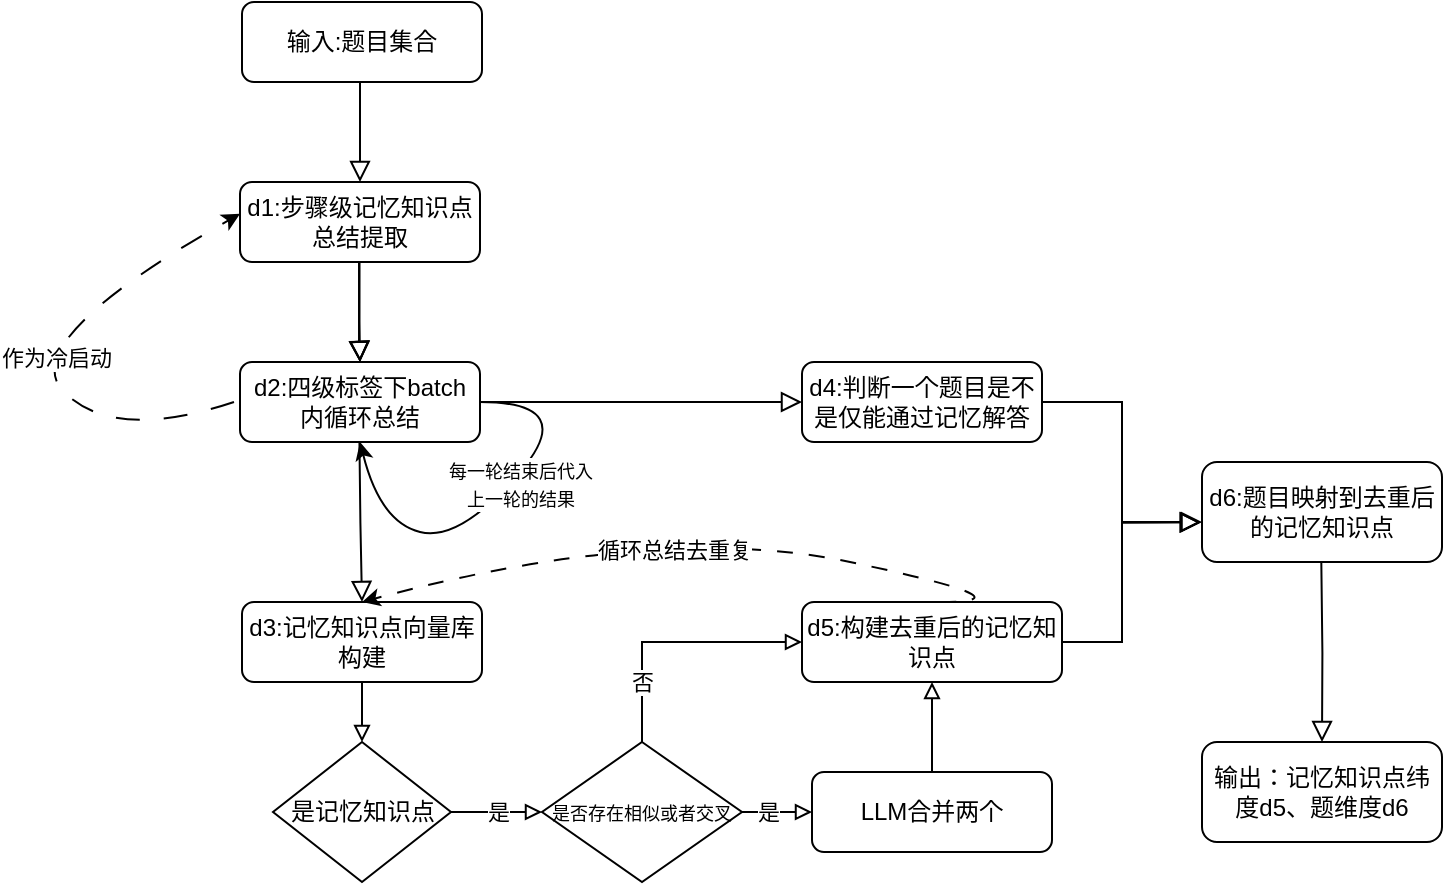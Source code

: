 <mxfile version="25.0.3">
  <diagram id="C5RBs43oDa-KdzZeNtuy" name="Page-1">
    <mxGraphModel dx="1141" dy="630" grid="1" gridSize="10" guides="1" tooltips="1" connect="1" arrows="1" fold="1" page="1" pageScale="1" pageWidth="827" pageHeight="1169" math="0" shadow="0">
      <root>
        <mxCell id="WIyWlLk6GJQsqaUBKTNV-0" />
        <mxCell id="WIyWlLk6GJQsqaUBKTNV-1" parent="WIyWlLk6GJQsqaUBKTNV-0" />
        <mxCell id="WIyWlLk6GJQsqaUBKTNV-3" value="输入:题目集合" style="rounded=1;whiteSpace=wrap;html=1;fontSize=12;glass=0;strokeWidth=1;shadow=0;" parent="WIyWlLk6GJQsqaUBKTNV-1" vertex="1">
          <mxGeometry x="161" y="80" width="120" height="40" as="geometry" />
        </mxCell>
        <mxCell id="M-SUchnxi3PSNPmgI4qZ-0" value="d1:步骤级记忆知识点总结提取" style="rounded=1;whiteSpace=wrap;html=1;fontSize=12;glass=0;strokeWidth=1;shadow=0;" parent="WIyWlLk6GJQsqaUBKTNV-1" vertex="1">
          <mxGeometry x="160" y="170" width="120" height="40" as="geometry" />
        </mxCell>
        <mxCell id="M-SUchnxi3PSNPmgI4qZ-2" value="d2:四级标签下batch内循环总结" style="rounded=1;whiteSpace=wrap;html=1;fontSize=12;glass=0;strokeWidth=1;shadow=0;" parent="WIyWlLk6GJQsqaUBKTNV-1" vertex="1">
          <mxGeometry x="160" y="260" width="120" height="40" as="geometry" />
        </mxCell>
        <mxCell id="M-SUchnxi3PSNPmgI4qZ-3" value="" style="rounded=0;html=1;jettySize=auto;orthogonalLoop=1;fontSize=11;endArrow=block;endFill=0;endSize=8;strokeWidth=1;shadow=0;labelBackgroundColor=none;edgeStyle=orthogonalEdgeStyle;entryX=0.5;entryY=0;entryDx=0;entryDy=0;" parent="WIyWlLk6GJQsqaUBKTNV-1" target="M-SUchnxi3PSNPmgI4qZ-8" edge="1">
          <mxGeometry relative="1" as="geometry">
            <mxPoint x="219.72" y="300" as="sourcePoint" />
            <mxPoint x="219.72" y="350" as="targetPoint" />
          </mxGeometry>
        </mxCell>
        <mxCell id="M-SUchnxi3PSNPmgI4qZ-6" value="" style="curved=1;endArrow=classic;html=1;rounded=0;entryX=0.5;entryY=1;entryDx=0;entryDy=0;" parent="WIyWlLk6GJQsqaUBKTNV-1" target="M-SUchnxi3PSNPmgI4qZ-2" edge="1">
          <mxGeometry width="50" height="50" relative="1" as="geometry">
            <mxPoint x="280" y="280" as="sourcePoint" />
            <mxPoint x="330" y="230" as="targetPoint" />
            <Array as="points">
              <mxPoint x="330" y="280" />
              <mxPoint x="270" y="350" />
              <mxPoint x="230" y="340" />
            </Array>
          </mxGeometry>
        </mxCell>
        <mxCell id="M-SUchnxi3PSNPmgI4qZ-7" value="&lt;font style=&quot;font-size: 9px;&quot;&gt;每一轮结束后代入&lt;/font&gt;&lt;div&gt;&lt;font style=&quot;font-size: 9px;&quot;&gt;上一轮的结果&lt;/font&gt;&lt;/div&gt;" style="edgeLabel;html=1;align=center;verticalAlign=middle;resizable=0;points=[];" parent="M-SUchnxi3PSNPmgI4qZ-6" vertex="1" connectable="0">
          <mxGeometry x="-0.36" y="-8" relative="1" as="geometry">
            <mxPoint x="-10" y="29" as="offset" />
          </mxGeometry>
        </mxCell>
        <mxCell id="M-SUchnxi3PSNPmgI4qZ-9" value="d4:判断一个题目是不是仅能通过记忆解答" style="rounded=1;whiteSpace=wrap;html=1;fontSize=12;glass=0;strokeWidth=1;shadow=0;" parent="WIyWlLk6GJQsqaUBKTNV-1" vertex="1">
          <mxGeometry x="441" y="260" width="120" height="40" as="geometry" />
        </mxCell>
        <mxCell id="M-SUchnxi3PSNPmgI4qZ-10" value="d5:构建去重后的记忆知识点" style="rounded=1;whiteSpace=wrap;html=1;fontSize=12;glass=0;strokeWidth=1;shadow=0;" parent="WIyWlLk6GJQsqaUBKTNV-1" vertex="1">
          <mxGeometry x="441" y="380" width="130" height="40" as="geometry" />
        </mxCell>
        <mxCell id="M-SUchnxi3PSNPmgI4qZ-13" value="" style="rounded=0;html=1;jettySize=auto;orthogonalLoop=1;fontSize=11;endArrow=block;endFill=0;endSize=8;strokeWidth=1;shadow=0;labelBackgroundColor=none;edgeStyle=orthogonalEdgeStyle;entryX=0.5;entryY=0;entryDx=0;entryDy=0;" parent="WIyWlLk6GJQsqaUBKTNV-1" target="M-SUchnxi3PSNPmgI4qZ-2" edge="1">
          <mxGeometry relative="1" as="geometry">
            <mxPoint x="219.61" y="210" as="sourcePoint" />
            <mxPoint x="219.89" y="290" as="targetPoint" />
            <Array as="points">
              <mxPoint x="220" y="250" />
              <mxPoint x="220" y="250" />
            </Array>
          </mxGeometry>
        </mxCell>
        <mxCell id="M-SUchnxi3PSNPmgI4qZ-14" value="" style="rounded=0;html=1;jettySize=auto;orthogonalLoop=1;fontSize=11;endArrow=block;endFill=0;endSize=8;strokeWidth=1;shadow=0;labelBackgroundColor=none;edgeStyle=orthogonalEdgeStyle;entryX=0.5;entryY=0;entryDx=0;entryDy=0;" parent="WIyWlLk6GJQsqaUBKTNV-1" target="M-SUchnxi3PSNPmgI4qZ-2" edge="1">
          <mxGeometry relative="1" as="geometry">
            <mxPoint x="219.61" y="210" as="sourcePoint" />
            <mxPoint x="220" y="260" as="targetPoint" />
            <Array as="points">
              <mxPoint x="220" y="250" />
              <mxPoint x="220" y="250" />
            </Array>
          </mxGeometry>
        </mxCell>
        <mxCell id="M-SUchnxi3PSNPmgI4qZ-15" value="" style="rounded=0;html=1;jettySize=auto;orthogonalLoop=1;fontSize=11;endArrow=block;endFill=0;endSize=8;strokeWidth=1;shadow=0;labelBackgroundColor=none;edgeStyle=orthogonalEdgeStyle;entryX=0.5;entryY=0;entryDx=0;entryDy=0;" parent="WIyWlLk6GJQsqaUBKTNV-1" target="M-SUchnxi3PSNPmgI4qZ-2" edge="1">
          <mxGeometry relative="1" as="geometry">
            <mxPoint x="219.61" y="210" as="sourcePoint" />
            <mxPoint x="220" y="260" as="targetPoint" />
            <Array as="points">
              <mxPoint x="220" y="240" />
              <mxPoint x="220" y="240" />
            </Array>
          </mxGeometry>
        </mxCell>
        <mxCell id="M-SUchnxi3PSNPmgI4qZ-20" value="" style="rounded=0;html=1;jettySize=auto;orthogonalLoop=1;fontSize=11;endArrow=block;endFill=0;endSize=8;strokeWidth=1;shadow=0;labelBackgroundColor=none;edgeStyle=orthogonalEdgeStyle;" parent="WIyWlLk6GJQsqaUBKTNV-1" source="WIyWlLk6GJQsqaUBKTNV-3" edge="1">
          <mxGeometry relative="1" as="geometry">
            <mxPoint x="221" y="120" as="sourcePoint" />
            <mxPoint x="220" y="170" as="targetPoint" />
            <Array as="points">
              <mxPoint x="220" y="170" />
              <mxPoint x="220" y="170" />
            </Array>
          </mxGeometry>
        </mxCell>
        <mxCell id="M-SUchnxi3PSNPmgI4qZ-21" value="" style="rounded=0;html=1;jettySize=auto;orthogonalLoop=1;fontSize=11;endArrow=block;endFill=0;endSize=8;strokeWidth=1;shadow=0;labelBackgroundColor=none;edgeStyle=orthogonalEdgeStyle;exitX=1;exitY=0.5;exitDx=0;exitDy=0;entryX=0;entryY=0.5;entryDx=0;entryDy=0;" parent="WIyWlLk6GJQsqaUBKTNV-1" source="M-SUchnxi3PSNPmgI4qZ-2" target="M-SUchnxi3PSNPmgI4qZ-9" edge="1">
          <mxGeometry relative="1" as="geometry">
            <mxPoint x="351" y="190" as="sourcePoint" />
            <mxPoint x="350" y="240" as="targetPoint" />
            <Array as="points" />
          </mxGeometry>
        </mxCell>
        <mxCell id="M-SUchnxi3PSNPmgI4qZ-24" value="d6:题目映射到去重后的记忆知识点" style="rounded=1;whiteSpace=wrap;html=1;fontSize=12;glass=0;strokeWidth=1;shadow=0;" parent="WIyWlLk6GJQsqaUBKTNV-1" vertex="1">
          <mxGeometry x="641" y="310" width="120" height="50" as="geometry" />
        </mxCell>
        <mxCell id="M-SUchnxi3PSNPmgI4qZ-28" value="" style="rounded=0;html=1;jettySize=auto;orthogonalLoop=1;fontSize=11;endArrow=block;endFill=0;endSize=8;strokeWidth=1;shadow=0;labelBackgroundColor=none;edgeStyle=orthogonalEdgeStyle;exitX=1;exitY=0.5;exitDx=0;exitDy=0;entryX=-0.005;entryY=0.603;entryDx=0;entryDy=0;entryPerimeter=0;" parent="WIyWlLk6GJQsqaUBKTNV-1" source="M-SUchnxi3PSNPmgI4qZ-10" target="M-SUchnxi3PSNPmgI4qZ-24" edge="1">
          <mxGeometry relative="1" as="geometry">
            <mxPoint x="571" y="289.72" as="sourcePoint" />
            <mxPoint x="631" y="290" as="targetPoint" />
            <Array as="points">
              <mxPoint x="601" y="400" />
              <mxPoint x="601" y="340" />
            </Array>
          </mxGeometry>
        </mxCell>
        <mxCell id="M-SUchnxi3PSNPmgI4qZ-32" value="" style="curved=1;endArrow=classic;html=1;rounded=0;exitX=0;exitY=0.5;exitDx=0;exitDy=0;entryX=0.025;entryY=0.397;entryDx=0;entryDy=0;entryPerimeter=0;dashed=1;dashPattern=12 12;" parent="WIyWlLk6GJQsqaUBKTNV-1" edge="1">
          <mxGeometry width="50" height="50" relative="1" as="geometry">
            <mxPoint x="157" y="280" as="sourcePoint" />
            <mxPoint x="160.0" y="185.88" as="targetPoint" />
            <Array as="points">
              <mxPoint x="97" y="300" />
              <mxPoint x="47" y="250" />
            </Array>
          </mxGeometry>
        </mxCell>
        <mxCell id="M-SUchnxi3PSNPmgI4qZ-34" value="作为冷启动" style="edgeLabel;html=1;align=center;verticalAlign=middle;resizable=0;points=[];" parent="M-SUchnxi3PSNPmgI4qZ-32" vertex="1" connectable="0">
          <mxGeometry x="-0.135" y="-9" relative="1" as="geometry">
            <mxPoint as="offset" />
          </mxGeometry>
        </mxCell>
        <mxCell id="M-SUchnxi3PSNPmgI4qZ-39" style="edgeStyle=orthogonalEdgeStyle;rounded=0;orthogonalLoop=1;jettySize=auto;html=1;exitX=0.5;exitY=0;exitDx=0;exitDy=0;entryX=0;entryY=0.5;entryDx=0;entryDy=0;endArrow=block;endFill=0;" parent="WIyWlLk6GJQsqaUBKTNV-1" source="M-SUchnxi3PSNPmgI4qZ-37" target="M-SUchnxi3PSNPmgI4qZ-10" edge="1">
          <mxGeometry relative="1" as="geometry" />
        </mxCell>
        <mxCell id="M-SUchnxi3PSNPmgI4qZ-40" value="否" style="edgeLabel;html=1;align=center;verticalAlign=middle;resizable=0;points=[];" parent="M-SUchnxi3PSNPmgI4qZ-39" vertex="1" connectable="0">
          <mxGeometry x="-0.356" relative="1" as="geometry">
            <mxPoint y="12" as="offset" />
          </mxGeometry>
        </mxCell>
        <mxCell id="M-SUchnxi3PSNPmgI4qZ-43" style="edgeStyle=orthogonalEdgeStyle;rounded=0;orthogonalLoop=1;jettySize=auto;html=1;exitX=1;exitY=0.5;exitDx=0;exitDy=0;entryX=0;entryY=0.5;entryDx=0;entryDy=0;endArrow=block;endFill=0;" parent="WIyWlLk6GJQsqaUBKTNV-1" source="M-SUchnxi3PSNPmgI4qZ-37" target="M-SUchnxi3PSNPmgI4qZ-41" edge="1">
          <mxGeometry relative="1" as="geometry" />
        </mxCell>
        <mxCell id="M-SUchnxi3PSNPmgI4qZ-44" value="是" style="edgeLabel;html=1;align=center;verticalAlign=middle;resizable=0;points=[];" parent="M-SUchnxi3PSNPmgI4qZ-43" vertex="1" connectable="0">
          <mxGeometry x="-0.244" relative="1" as="geometry">
            <mxPoint as="offset" />
          </mxGeometry>
        </mxCell>
        <mxCell id="M-SUchnxi3PSNPmgI4qZ-37" value="&lt;font style=&quot;font-size: 9px;&quot;&gt;是否存在相似或者交叉&lt;/font&gt;" style="rhombus;whiteSpace=wrap;html=1;" parent="WIyWlLk6GJQsqaUBKTNV-1" vertex="1">
          <mxGeometry x="311" y="450" width="100" height="70" as="geometry" />
        </mxCell>
        <mxCell id="M-SUchnxi3PSNPmgI4qZ-38" value="" style="rounded=0;html=1;jettySize=auto;orthogonalLoop=1;fontSize=11;endArrow=block;endFill=0;endSize=8;strokeWidth=1;shadow=0;labelBackgroundColor=none;edgeStyle=orthogonalEdgeStyle;entryX=0;entryY=0.5;entryDx=0;entryDy=0;" parent="WIyWlLk6GJQsqaUBKTNV-1" target="M-SUchnxi3PSNPmgI4qZ-8" edge="1">
          <mxGeometry relative="1" as="geometry">
            <mxPoint x="210" y="420" as="sourcePoint" />
            <mxPoint x="280" y="485" as="targetPoint" />
            <Array as="points" />
          </mxGeometry>
        </mxCell>
        <mxCell id="5D_H7h4iBG2Z6YMZAH0W-3" style="edgeStyle=orthogonalEdgeStyle;rounded=0;orthogonalLoop=1;jettySize=auto;html=1;exitX=0.5;exitY=1;exitDx=0;exitDy=0;entryX=0.5;entryY=0;entryDx=0;entryDy=0;endArrow=block;endFill=0;" edge="1" parent="WIyWlLk6GJQsqaUBKTNV-1" source="M-SUchnxi3PSNPmgI4qZ-8" target="5D_H7h4iBG2Z6YMZAH0W-1">
          <mxGeometry relative="1" as="geometry" />
        </mxCell>
        <mxCell id="M-SUchnxi3PSNPmgI4qZ-8" value="d3:记忆知识点向量库构建" style="rounded=1;whiteSpace=wrap;html=1;fontSize=12;glass=0;strokeWidth=1;shadow=0;" parent="WIyWlLk6GJQsqaUBKTNV-1" vertex="1">
          <mxGeometry x="161" y="380" width="120" height="40" as="geometry" />
        </mxCell>
        <mxCell id="M-SUchnxi3PSNPmgI4qZ-45" style="edgeStyle=orthogonalEdgeStyle;rounded=0;orthogonalLoop=1;jettySize=auto;html=1;exitX=0.5;exitY=0;exitDx=0;exitDy=0;entryX=0.5;entryY=1;entryDx=0;entryDy=0;endArrow=block;endFill=0;" parent="WIyWlLk6GJQsqaUBKTNV-1" source="M-SUchnxi3PSNPmgI4qZ-41" target="M-SUchnxi3PSNPmgI4qZ-10" edge="1">
          <mxGeometry relative="1" as="geometry" />
        </mxCell>
        <mxCell id="M-SUchnxi3PSNPmgI4qZ-41" value="LLM合并两个" style="rounded=1;whiteSpace=wrap;html=1;fontSize=12;glass=0;strokeWidth=1;shadow=0;" parent="WIyWlLk6GJQsqaUBKTNV-1" vertex="1">
          <mxGeometry x="446" y="465" width="120" height="40" as="geometry" />
        </mxCell>
        <mxCell id="M-SUchnxi3PSNPmgI4qZ-47" style="edgeStyle=orthogonalEdgeStyle;rounded=0;orthogonalLoop=1;jettySize=auto;html=1;exitX=0.5;exitY=1;exitDx=0;exitDy=0;" parent="WIyWlLk6GJQsqaUBKTNV-1" source="M-SUchnxi3PSNPmgI4qZ-24" target="M-SUchnxi3PSNPmgI4qZ-24" edge="1">
          <mxGeometry relative="1" as="geometry" />
        </mxCell>
        <mxCell id="M-SUchnxi3PSNPmgI4qZ-48" value="" style="rounded=0;html=1;jettySize=auto;orthogonalLoop=1;fontSize=11;endArrow=block;endFill=0;endSize=8;strokeWidth=1;shadow=0;labelBackgroundColor=none;edgeStyle=orthogonalEdgeStyle;exitX=1;exitY=0.5;exitDx=0;exitDy=0;entryX=-0.005;entryY=0.603;entryDx=0;entryDy=0;entryPerimeter=0;" parent="WIyWlLk6GJQsqaUBKTNV-1" source="M-SUchnxi3PSNPmgI4qZ-10" target="M-SUchnxi3PSNPmgI4qZ-24" edge="1">
          <mxGeometry relative="1" as="geometry">
            <mxPoint x="571" y="400" as="sourcePoint" />
            <mxPoint x="640" y="340" as="targetPoint" />
            <Array as="points">
              <mxPoint x="601" y="400" />
              <mxPoint x="601" y="340" />
            </Array>
          </mxGeometry>
        </mxCell>
        <mxCell id="M-SUchnxi3PSNPmgI4qZ-49" value="" style="rounded=0;html=1;jettySize=auto;orthogonalLoop=1;fontSize=11;endArrow=block;endFill=0;endSize=8;strokeWidth=1;shadow=0;labelBackgroundColor=none;edgeStyle=orthogonalEdgeStyle;exitX=1;exitY=0.5;exitDx=0;exitDy=0;" parent="WIyWlLk6GJQsqaUBKTNV-1" source="M-SUchnxi3PSNPmgI4qZ-9" edge="1">
          <mxGeometry relative="1" as="geometry">
            <mxPoint x="581" y="410" as="sourcePoint" />
            <mxPoint x="641" y="340" as="targetPoint" />
            <Array as="points">
              <mxPoint x="601" y="280" />
              <mxPoint x="601" y="340" />
            </Array>
          </mxGeometry>
        </mxCell>
        <mxCell id="M-SUchnxi3PSNPmgI4qZ-50" value="输出：记忆知识点纬度d5、题维度d6" style="rounded=1;whiteSpace=wrap;html=1;fontSize=12;glass=0;strokeWidth=1;shadow=0;" parent="WIyWlLk6GJQsqaUBKTNV-1" vertex="1">
          <mxGeometry x="641" y="450" width="120" height="50" as="geometry" />
        </mxCell>
        <mxCell id="M-SUchnxi3PSNPmgI4qZ-51" value="" style="rounded=0;html=1;jettySize=auto;orthogonalLoop=1;fontSize=11;endArrow=block;endFill=0;endSize=8;strokeWidth=1;shadow=0;labelBackgroundColor=none;edgeStyle=orthogonalEdgeStyle;entryX=0.5;entryY=0;entryDx=0;entryDy=0;" parent="WIyWlLk6GJQsqaUBKTNV-1" target="M-SUchnxi3PSNPmgI4qZ-50" edge="1">
          <mxGeometry relative="1" as="geometry">
            <mxPoint x="700.66" y="360" as="sourcePoint" />
            <mxPoint x="700.66" y="410" as="targetPoint" />
            <Array as="points" />
          </mxGeometry>
        </mxCell>
        <mxCell id="5D_H7h4iBG2Z6YMZAH0W-7" value="是" style="edgeStyle=orthogonalEdgeStyle;rounded=0;orthogonalLoop=1;jettySize=auto;html=1;exitX=1;exitY=0.5;exitDx=0;exitDy=0;entryX=0;entryY=0.5;entryDx=0;entryDy=0;endArrow=block;endFill=0;" edge="1" parent="WIyWlLk6GJQsqaUBKTNV-1" source="5D_H7h4iBG2Z6YMZAH0W-1" target="M-SUchnxi3PSNPmgI4qZ-37">
          <mxGeometry relative="1" as="geometry" />
        </mxCell>
        <mxCell id="5D_H7h4iBG2Z6YMZAH0W-1" value="是记忆知识点" style="rhombus;whiteSpace=wrap;html=1;" vertex="1" parent="WIyWlLk6GJQsqaUBKTNV-1">
          <mxGeometry x="176.5" y="450" width="89" height="70" as="geometry" />
        </mxCell>
        <mxCell id="5D_H7h4iBG2Z6YMZAH0W-8" value="" style="curved=1;endArrow=classic;html=1;rounded=0;entryX=0.5;entryY=0;entryDx=0;entryDy=0;dashed=1;dashPattern=8 8;" edge="1" parent="WIyWlLk6GJQsqaUBKTNV-1" target="M-SUchnxi3PSNPmgI4qZ-8">
          <mxGeometry width="50" height="50" relative="1" as="geometry">
            <mxPoint x="510" y="380" as="sourcePoint" />
            <mxPoint x="560" y="330" as="targetPoint" />
            <Array as="points">
              <mxPoint x="560" y="380" />
              <mxPoint x="370" y="340" />
            </Array>
          </mxGeometry>
        </mxCell>
        <mxCell id="5D_H7h4iBG2Z6YMZAH0W-9" value="循环总结去重复" style="edgeLabel;html=1;align=center;verticalAlign=middle;resizable=0;points=[];" vertex="1" connectable="0" parent="5D_H7h4iBG2Z6YMZAH0W-8">
          <mxGeometry x="0.179" y="12" relative="1" as="geometry">
            <mxPoint as="offset" />
          </mxGeometry>
        </mxCell>
      </root>
    </mxGraphModel>
  </diagram>
</mxfile>
